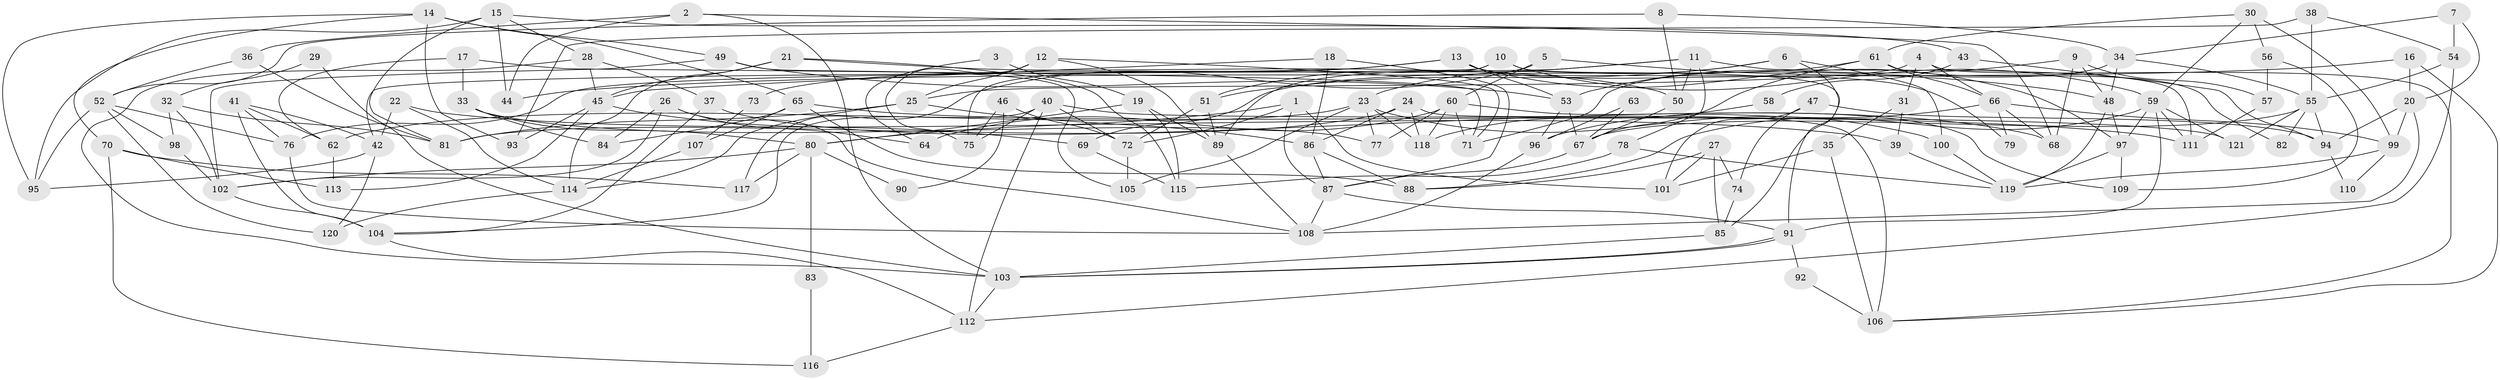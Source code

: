 // coarse degree distribution, {5: 0.1875, 3: 0.20833333333333334, 4: 0.22916666666666666, 6: 0.125, 13: 0.020833333333333332, 2: 0.041666666666666664, 7: 0.0625, 15: 0.020833333333333332, 10: 0.020833333333333332, 12: 0.020833333333333332, 8: 0.0625}
// Generated by graph-tools (version 1.1) at 2025/52/03/04/25 21:52:29]
// undirected, 121 vertices, 242 edges
graph export_dot {
graph [start="1"]
  node [color=gray90,style=filled];
  1;
  2;
  3;
  4;
  5;
  6;
  7;
  8;
  9;
  10;
  11;
  12;
  13;
  14;
  15;
  16;
  17;
  18;
  19;
  20;
  21;
  22;
  23;
  24;
  25;
  26;
  27;
  28;
  29;
  30;
  31;
  32;
  33;
  34;
  35;
  36;
  37;
  38;
  39;
  40;
  41;
  42;
  43;
  44;
  45;
  46;
  47;
  48;
  49;
  50;
  51;
  52;
  53;
  54;
  55;
  56;
  57;
  58;
  59;
  60;
  61;
  62;
  63;
  64;
  65;
  66;
  67;
  68;
  69;
  70;
  71;
  72;
  73;
  74;
  75;
  76;
  77;
  78;
  79;
  80;
  81;
  82;
  83;
  84;
  85;
  86;
  87;
  88;
  89;
  90;
  91;
  92;
  93;
  94;
  95;
  96;
  97;
  98;
  99;
  100;
  101;
  102;
  103;
  104;
  105;
  106;
  107;
  108;
  109;
  110;
  111;
  112;
  113;
  114;
  115;
  116;
  117;
  118;
  119;
  120;
  121;
  1 -- 72;
  1 -- 87;
  1 -- 80;
  1 -- 101;
  2 -- 68;
  2 -- 103;
  2 -- 36;
  2 -- 44;
  3 -- 19;
  3 -- 64;
  4 -- 66;
  4 -- 106;
  4 -- 25;
  4 -- 31;
  5 -- 48;
  5 -- 60;
  5 -- 117;
  6 -- 23;
  6 -- 51;
  6 -- 85;
  6 -- 100;
  7 -- 20;
  7 -- 34;
  7 -- 54;
  8 -- 50;
  8 -- 52;
  8 -- 34;
  9 -- 48;
  9 -- 53;
  9 -- 57;
  9 -- 68;
  10 -- 59;
  10 -- 91;
  10 -- 42;
  10 -- 75;
  11 -- 89;
  11 -- 111;
  11 -- 50;
  11 -- 51;
  11 -- 78;
  12 -- 75;
  12 -- 25;
  12 -- 71;
  12 -- 89;
  13 -- 53;
  13 -- 97;
  13 -- 73;
  13 -- 76;
  13 -- 79;
  14 -- 49;
  14 -- 95;
  14 -- 65;
  14 -- 70;
  14 -- 93;
  15 -- 44;
  15 -- 81;
  15 -- 28;
  15 -- 43;
  15 -- 95;
  16 -- 106;
  16 -- 20;
  16 -- 44;
  17 -- 33;
  17 -- 62;
  17 -- 71;
  18 -- 87;
  18 -- 45;
  18 -- 86;
  19 -- 115;
  19 -- 89;
  19 -- 80;
  20 -- 99;
  20 -- 108;
  20 -- 94;
  21 -- 50;
  21 -- 45;
  21 -- 114;
  21 -- 115;
  22 -- 42;
  22 -- 114;
  22 -- 39;
  23 -- 62;
  23 -- 77;
  23 -- 100;
  23 -- 105;
  23 -- 118;
  24 -- 86;
  24 -- 81;
  24 -- 106;
  24 -- 118;
  25 -- 86;
  25 -- 81;
  25 -- 114;
  26 -- 102;
  26 -- 108;
  26 -- 64;
  26 -- 84;
  27 -- 101;
  27 -- 88;
  27 -- 74;
  27 -- 85;
  28 -- 103;
  28 -- 37;
  28 -- 45;
  29 -- 103;
  29 -- 32;
  30 -- 56;
  30 -- 59;
  30 -- 61;
  30 -- 99;
  31 -- 39;
  31 -- 35;
  32 -- 81;
  32 -- 98;
  32 -- 102;
  33 -- 84;
  33 -- 80;
  33 -- 77;
  34 -- 71;
  34 -- 48;
  34 -- 55;
  35 -- 101;
  35 -- 106;
  36 -- 52;
  36 -- 81;
  37 -- 104;
  37 -- 68;
  38 -- 54;
  38 -- 55;
  38 -- 93;
  39 -- 119;
  40 -- 72;
  40 -- 112;
  40 -- 75;
  40 -- 104;
  40 -- 121;
  41 -- 104;
  41 -- 42;
  41 -- 62;
  41 -- 76;
  42 -- 95;
  42 -- 120;
  43 -- 94;
  43 -- 58;
  45 -- 93;
  45 -- 69;
  45 -- 113;
  46 -- 72;
  46 -- 75;
  46 -- 90;
  47 -- 74;
  47 -- 94;
  47 -- 101;
  48 -- 119;
  48 -- 97;
  49 -- 102;
  49 -- 53;
  49 -- 105;
  50 -- 67;
  51 -- 89;
  51 -- 72;
  52 -- 120;
  52 -- 76;
  52 -- 95;
  52 -- 98;
  53 -- 96;
  53 -- 67;
  54 -- 112;
  54 -- 55;
  55 -- 67;
  55 -- 82;
  55 -- 94;
  55 -- 121;
  56 -- 57;
  56 -- 109;
  57 -- 111;
  58 -- 118;
  59 -- 97;
  59 -- 121;
  59 -- 88;
  59 -- 91;
  59 -- 111;
  60 -- 118;
  60 -- 71;
  60 -- 64;
  60 -- 77;
  60 -- 109;
  61 -- 66;
  61 -- 67;
  61 -- 69;
  61 -- 82;
  62 -- 113;
  63 -- 96;
  63 -- 67;
  65 -- 88;
  65 -- 84;
  65 -- 107;
  65 -- 111;
  66 -- 68;
  66 -- 99;
  66 -- 79;
  66 -- 96;
  67 -- 87;
  69 -- 115;
  70 -- 117;
  70 -- 113;
  70 -- 116;
  72 -- 105;
  73 -- 107;
  74 -- 85;
  76 -- 108;
  78 -- 115;
  78 -- 119;
  80 -- 83;
  80 -- 90;
  80 -- 102;
  80 -- 117;
  83 -- 116;
  85 -- 103;
  86 -- 87;
  86 -- 88;
  87 -- 91;
  87 -- 108;
  89 -- 108;
  91 -- 103;
  91 -- 103;
  91 -- 92;
  92 -- 106;
  94 -- 110;
  96 -- 108;
  97 -- 119;
  97 -- 109;
  98 -- 102;
  99 -- 119;
  99 -- 110;
  100 -- 119;
  102 -- 104;
  103 -- 112;
  104 -- 112;
  107 -- 114;
  112 -- 116;
  114 -- 120;
}
